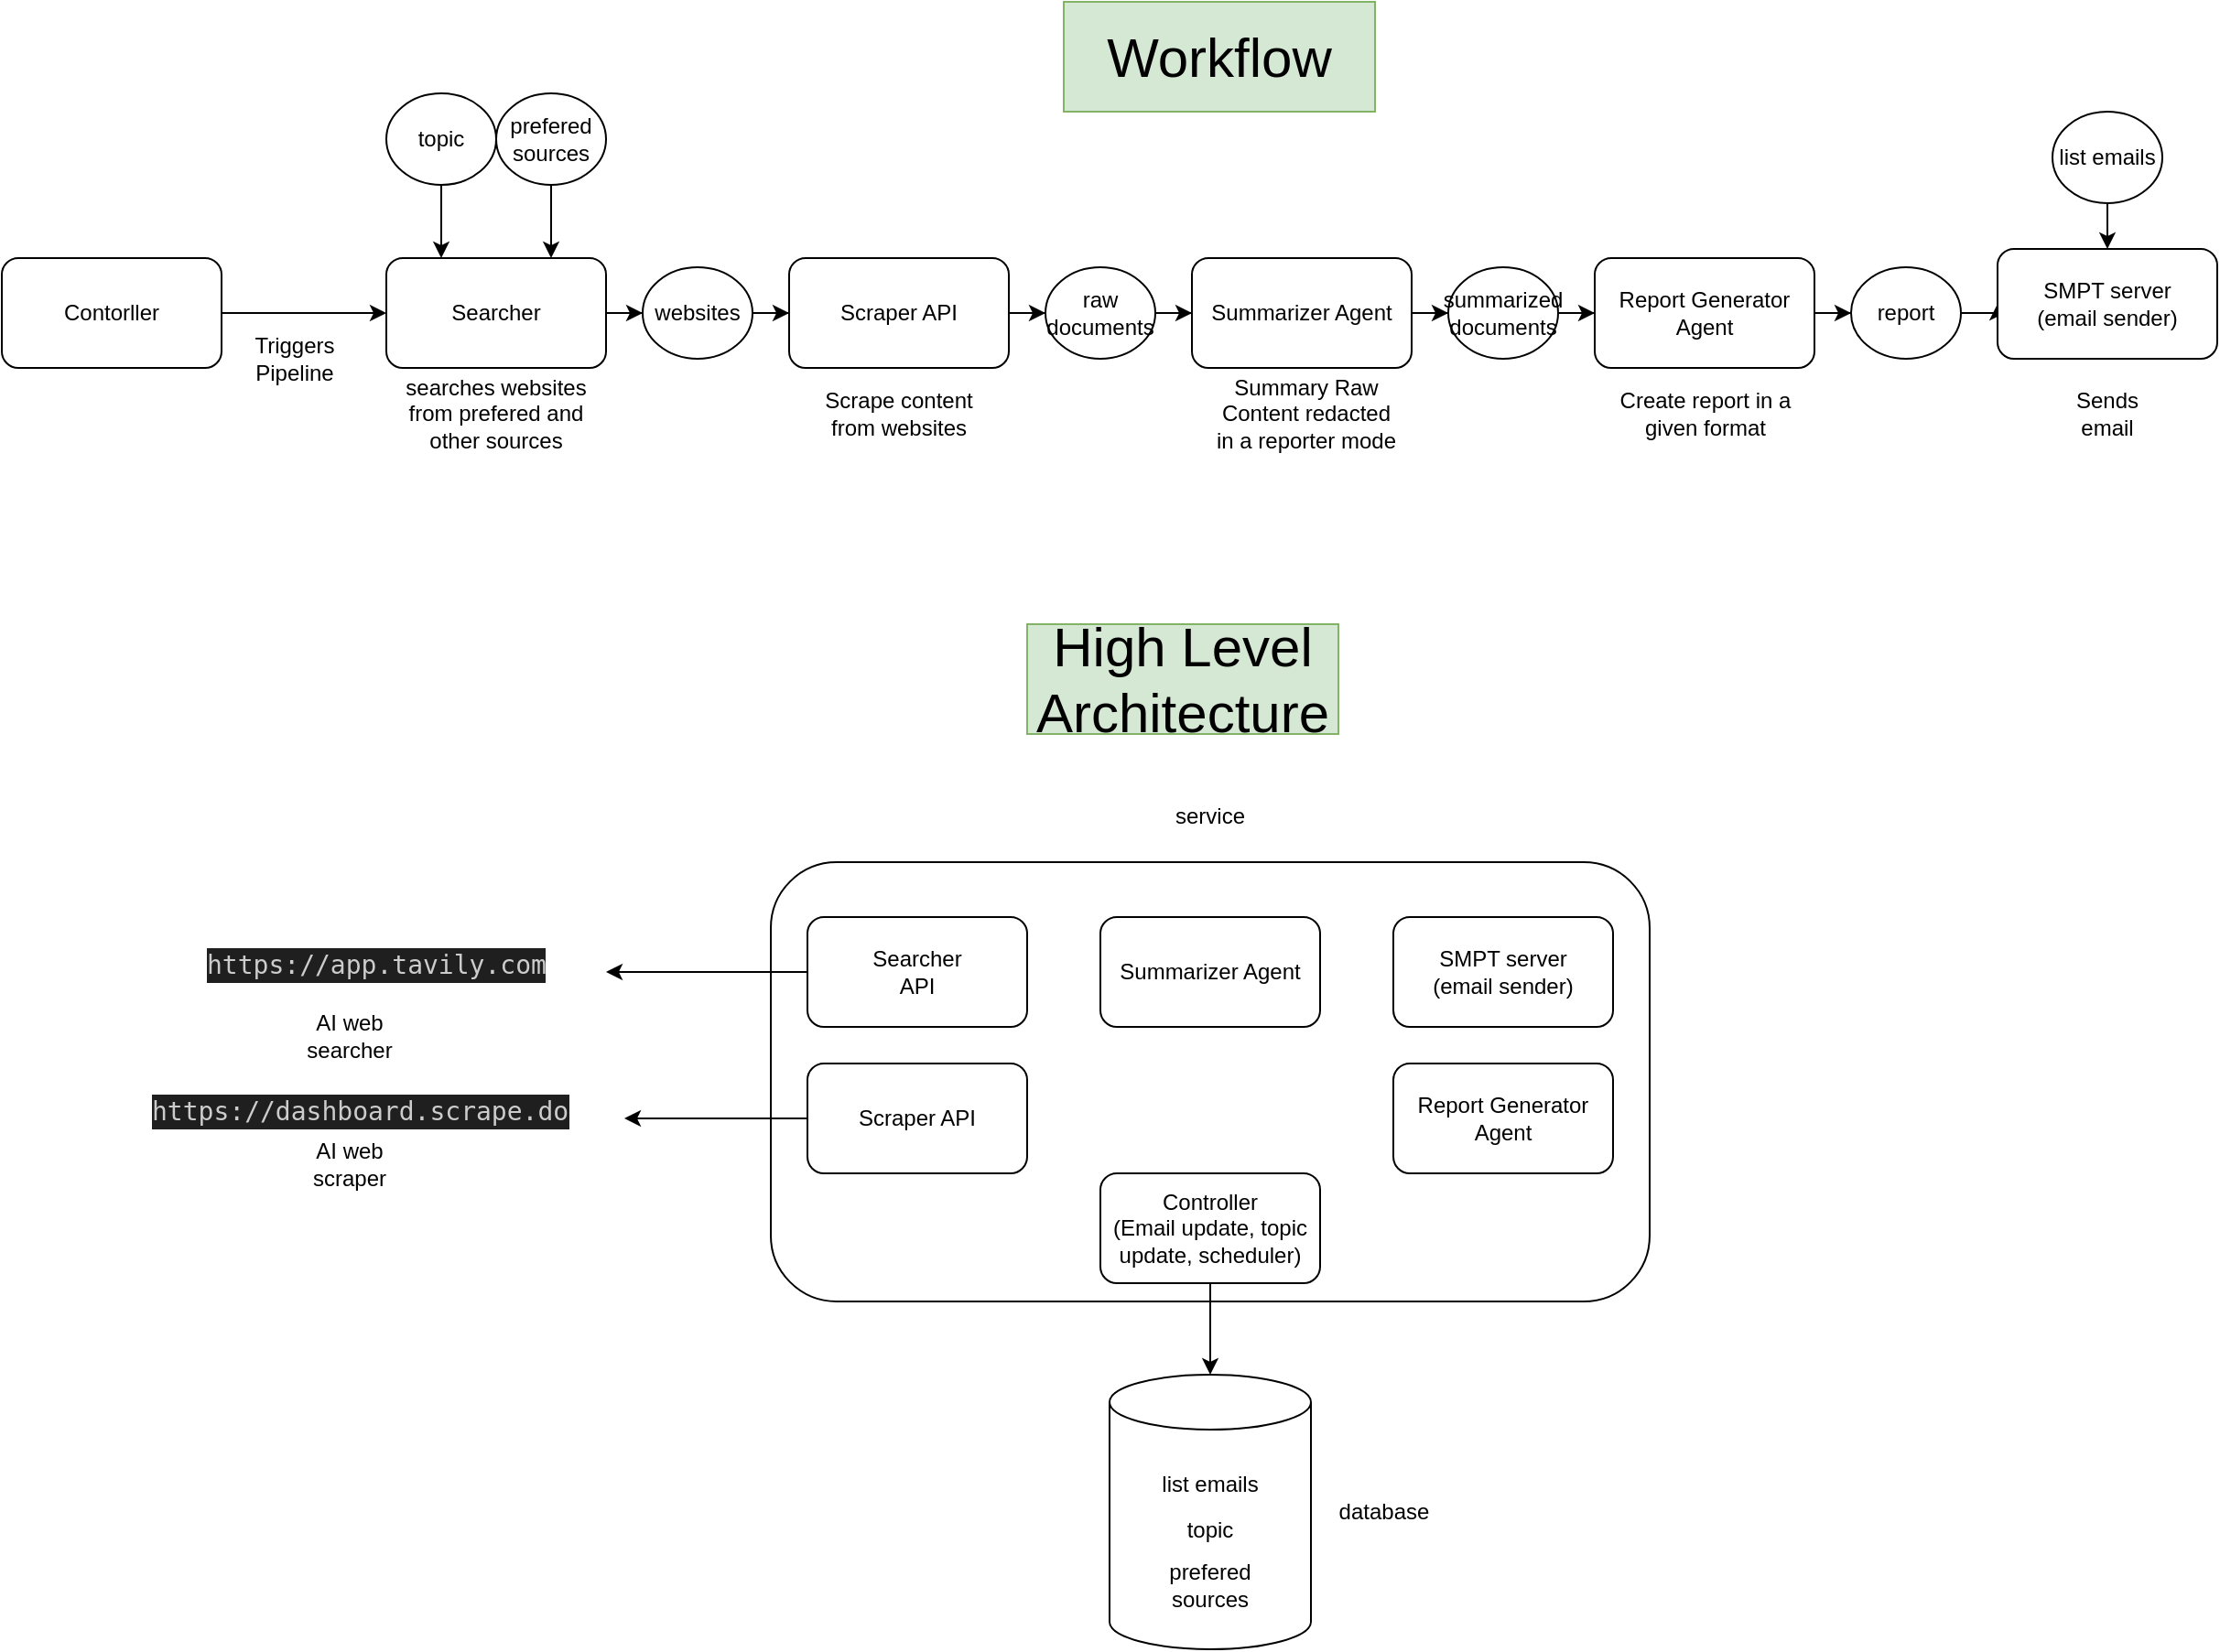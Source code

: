 <mxfile version="28.0.6">
  <diagram name="Page-1" id="0VtNbMNNNAqzweLRW1Av">
    <mxGraphModel dx="2276" dy="1925" grid="1" gridSize="10" guides="1" tooltips="1" connect="1" arrows="1" fold="1" page="1" pageScale="1" pageWidth="850" pageHeight="1100" math="0" shadow="0">
      <root>
        <mxCell id="0" />
        <mxCell id="1" parent="0" />
        <mxCell id="PJ2a2OqfzcE5aiav7H6f-1" value="" style="shape=cylinder3;whiteSpace=wrap;html=1;boundedLbl=1;backgroundOutline=1;size=15;" vertex="1" parent="1">
          <mxGeometry x="235" y="380" width="110" height="150" as="geometry" />
        </mxCell>
        <mxCell id="PJ2a2OqfzcE5aiav7H6f-2" value="list emails" style="text;html=1;align=center;verticalAlign=middle;whiteSpace=wrap;rounded=0;" vertex="1" parent="1">
          <mxGeometry x="260" y="425" width="60" height="30" as="geometry" />
        </mxCell>
        <mxCell id="PJ2a2OqfzcE5aiav7H6f-3" value="topic" style="text;html=1;align=center;verticalAlign=middle;whiteSpace=wrap;rounded=0;" vertex="1" parent="1">
          <mxGeometry x="260" y="450" width="60" height="30" as="geometry" />
        </mxCell>
        <mxCell id="PJ2a2OqfzcE5aiav7H6f-4" value="prefered sources" style="text;html=1;align=center;verticalAlign=middle;whiteSpace=wrap;rounded=0;" vertex="1" parent="1">
          <mxGeometry x="260" y="480" width="60" height="30" as="geometry" />
        </mxCell>
        <mxCell id="PJ2a2OqfzcE5aiav7H6f-5" value="" style="rounded=1;whiteSpace=wrap;html=1;" vertex="1" parent="1">
          <mxGeometry x="50" y="100" width="480" height="240" as="geometry" />
        </mxCell>
        <mxCell id="PJ2a2OqfzcE5aiav7H6f-6" value="service" style="text;html=1;align=center;verticalAlign=middle;whiteSpace=wrap;rounded=0;" vertex="1" parent="1">
          <mxGeometry x="260" y="60" width="60" height="30" as="geometry" />
        </mxCell>
        <mxCell id="PJ2a2OqfzcE5aiav7H6f-9" style="edgeStyle=orthogonalEdgeStyle;rounded=0;orthogonalLoop=1;jettySize=auto;html=1;entryX=1;entryY=0.5;entryDx=0;entryDy=0;" edge="1" parent="1" source="PJ2a2OqfzcE5aiav7H6f-7" target="PJ2a2OqfzcE5aiav7H6f-8">
          <mxGeometry relative="1" as="geometry" />
        </mxCell>
        <mxCell id="PJ2a2OqfzcE5aiav7H6f-7" value="Searcher&lt;br&gt;API" style="rounded=1;whiteSpace=wrap;html=1;" vertex="1" parent="1">
          <mxGeometry x="70" y="130" width="120" height="60" as="geometry" />
        </mxCell>
        <UserObject label="&lt;div style=&quot;color: #cccccc;background-color: #1f1f1f;font-family: &#39;Droid Sans Mono&#39;, &#39;monospace&#39;, monospace;font-weight: normal;font-size: 14px;line-height: 19px;white-space: pre;&quot;&gt;&lt;div&gt;&lt;span style=&quot;color: #cccccc;&quot;&gt;https://app.tavily.com&lt;/span&gt;&lt;/div&gt;&lt;/div&gt;" link="&lt;div style=&quot;color: #cccccc;background-color: #1f1f1f;font-family: &#39;Droid Sans Mono&#39;, &#39;monospace&#39;, monospace;font-weight: normal;font-size: 14px;line-height: 19px;white-space: pre;&quot;&gt;&lt;div&gt;&lt;span style=&quot;color: #cccccc;&quot;&gt;https://app.tavily.com&lt;/span&gt;&lt;/div&gt;&lt;/div&gt;" id="PJ2a2OqfzcE5aiav7H6f-8">
          <mxCell style="text;whiteSpace=wrap;html=1;" vertex="1" parent="1">
            <mxGeometry x="-260" y="140" width="220" height="40" as="geometry" />
          </mxCell>
        </UserObject>
        <mxCell id="PJ2a2OqfzcE5aiav7H6f-10" value="AI web searcher" style="text;html=1;align=center;verticalAlign=middle;whiteSpace=wrap;rounded=0;" vertex="1" parent="1">
          <mxGeometry x="-210" y="180" width="60" height="30" as="geometry" />
        </mxCell>
        <mxCell id="PJ2a2OqfzcE5aiav7H6f-13" value="" style="edgeStyle=orthogonalEdgeStyle;rounded=0;orthogonalLoop=1;jettySize=auto;html=1;" edge="1" parent="1" source="PJ2a2OqfzcE5aiav7H6f-11" target="PJ2a2OqfzcE5aiav7H6f-12">
          <mxGeometry relative="1" as="geometry" />
        </mxCell>
        <mxCell id="PJ2a2OqfzcE5aiav7H6f-11" value="Scraper API" style="rounded=1;whiteSpace=wrap;html=1;" vertex="1" parent="1">
          <mxGeometry x="70" y="210" width="120" height="60" as="geometry" />
        </mxCell>
        <UserObject label="&lt;div style=&quot;color: #cccccc;background-color: #1f1f1f;font-family: &#39;Droid Sans Mono&#39;, &#39;monospace&#39;, monospace;font-weight: normal;font-size: 14px;line-height: 19px;white-space: pre;&quot;&gt;&lt;div&gt;&lt;span style=&quot;color: #cccccc;&quot;&gt;https://dashboard.scrape.do&lt;/span&gt;&lt;/div&gt;&lt;/div&gt;" link="&lt;div style=&quot;color: #cccccc;background-color: #1f1f1f;font-family: &#39;Droid Sans Mono&#39;, &#39;monospace&#39;, monospace;font-weight: normal;font-size: 14px;line-height: 19px;white-space: pre;&quot;&gt;&lt;div&gt;&lt;span style=&quot;color: #cccccc;&quot;&gt;https://dashboard.scrape.do&lt;/span&gt;&lt;/div&gt;&lt;/div&gt;" id="PJ2a2OqfzcE5aiav7H6f-12">
          <mxCell style="text;whiteSpace=wrap;html=1;" vertex="1" parent="1">
            <mxGeometry x="-290" y="220" width="260" height="40" as="geometry" />
          </mxCell>
        </UserObject>
        <mxCell id="PJ2a2OqfzcE5aiav7H6f-14" value="AI web scraper" style="text;html=1;align=center;verticalAlign=middle;whiteSpace=wrap;rounded=0;" vertex="1" parent="1">
          <mxGeometry x="-210" y="250" width="60" height="30" as="geometry" />
        </mxCell>
        <mxCell id="PJ2a2OqfzcE5aiav7H6f-15" value="Summarizer Agent" style="rounded=1;whiteSpace=wrap;html=1;" vertex="1" parent="1">
          <mxGeometry x="230" y="130" width="120" height="60" as="geometry" />
        </mxCell>
        <mxCell id="PJ2a2OqfzcE5aiav7H6f-16" value="Report Generator Agent" style="rounded=1;whiteSpace=wrap;html=1;" vertex="1" parent="1">
          <mxGeometry x="390" y="210" width="120" height="60" as="geometry" />
        </mxCell>
        <mxCell id="PJ2a2OqfzcE5aiav7H6f-17" value="SMPT server&lt;br&gt;(email sender)" style="rounded=1;whiteSpace=wrap;html=1;" vertex="1" parent="1">
          <mxGeometry x="390" y="130" width="120" height="60" as="geometry" />
        </mxCell>
        <mxCell id="PJ2a2OqfzcE5aiav7H6f-19" value="" style="edgeStyle=orthogonalEdgeStyle;rounded=0;orthogonalLoop=1;jettySize=auto;html=1;entryX=0.5;entryY=0;entryDx=0;entryDy=0;entryPerimeter=0;" edge="1" parent="1" source="PJ2a2OqfzcE5aiav7H6f-18" target="PJ2a2OqfzcE5aiav7H6f-1">
          <mxGeometry relative="1" as="geometry" />
        </mxCell>
        <mxCell id="PJ2a2OqfzcE5aiav7H6f-18" value="Controller&lt;br&gt;(Email update, topic update, scheduler)" style="rounded=1;whiteSpace=wrap;html=1;" vertex="1" parent="1">
          <mxGeometry x="230" y="270" width="120" height="60" as="geometry" />
        </mxCell>
        <mxCell id="PJ2a2OqfzcE5aiav7H6f-21" value="database" style="text;html=1;align=center;verticalAlign=middle;whiteSpace=wrap;rounded=0;" vertex="1" parent="1">
          <mxGeometry x="355" y="440" width="60" height="30" as="geometry" />
        </mxCell>
        <mxCell id="PJ2a2OqfzcE5aiav7H6f-22" value="Workflow" style="text;html=1;align=center;verticalAlign=middle;whiteSpace=wrap;rounded=0;strokeWidth=1;fillColor=#d5e8d4;strokeColor=#82b366;fontSize=30;" vertex="1" parent="1">
          <mxGeometry x="210" y="-370" width="170" height="60" as="geometry" />
        </mxCell>
        <mxCell id="PJ2a2OqfzcE5aiav7H6f-29" value="" style="edgeStyle=orthogonalEdgeStyle;rounded=0;orthogonalLoop=1;jettySize=auto;html=1;" edge="1" parent="1" source="PJ2a2OqfzcE5aiav7H6f-23" target="PJ2a2OqfzcE5aiav7H6f-28">
          <mxGeometry relative="1" as="geometry" />
        </mxCell>
        <mxCell id="PJ2a2OqfzcE5aiav7H6f-23" value="Searcher" style="rounded=1;whiteSpace=wrap;html=1;" vertex="1" parent="1">
          <mxGeometry x="-160" y="-230" width="120" height="60" as="geometry" />
        </mxCell>
        <mxCell id="PJ2a2OqfzcE5aiav7H6f-62" style="edgeStyle=orthogonalEdgeStyle;rounded=0;orthogonalLoop=1;jettySize=auto;html=1;entryX=0.25;entryY=0;entryDx=0;entryDy=0;" edge="1" parent="1" source="PJ2a2OqfzcE5aiav7H6f-24" target="PJ2a2OqfzcE5aiav7H6f-23">
          <mxGeometry relative="1" as="geometry" />
        </mxCell>
        <mxCell id="PJ2a2OqfzcE5aiav7H6f-24" value="topic" style="ellipse;whiteSpace=wrap;html=1;" vertex="1" parent="1">
          <mxGeometry x="-160" y="-320" width="60" height="50" as="geometry" />
        </mxCell>
        <mxCell id="PJ2a2OqfzcE5aiav7H6f-26" value="searches websites from prefered and other sources" style="text;html=1;align=center;verticalAlign=middle;whiteSpace=wrap;rounded=0;" vertex="1" parent="1">
          <mxGeometry x="-155" y="-160" width="110" height="30" as="geometry" />
        </mxCell>
        <mxCell id="PJ2a2OqfzcE5aiav7H6f-40" value="" style="edgeStyle=orthogonalEdgeStyle;rounded=0;orthogonalLoop=1;jettySize=auto;html=1;" edge="1" parent="1" source="PJ2a2OqfzcE5aiav7H6f-27" target="PJ2a2OqfzcE5aiav7H6f-39">
          <mxGeometry relative="1" as="geometry" />
        </mxCell>
        <mxCell id="PJ2a2OqfzcE5aiav7H6f-27" value="Scraper API" style="rounded=1;whiteSpace=wrap;html=1;" vertex="1" parent="1">
          <mxGeometry x="60" y="-230" width="120" height="60" as="geometry" />
        </mxCell>
        <mxCell id="PJ2a2OqfzcE5aiav7H6f-30" value="" style="edgeStyle=orthogonalEdgeStyle;rounded=0;orthogonalLoop=1;jettySize=auto;html=1;" edge="1" parent="1" source="PJ2a2OqfzcE5aiav7H6f-28" target="PJ2a2OqfzcE5aiav7H6f-27">
          <mxGeometry relative="1" as="geometry" />
        </mxCell>
        <mxCell id="PJ2a2OqfzcE5aiav7H6f-28" value="websites" style="ellipse;whiteSpace=wrap;html=1;" vertex="1" parent="1">
          <mxGeometry x="-20" y="-225" width="60" height="50" as="geometry" />
        </mxCell>
        <mxCell id="PJ2a2OqfzcE5aiav7H6f-34" value="Scrape content from websites" style="text;html=1;align=center;verticalAlign=middle;whiteSpace=wrap;rounded=0;" vertex="1" parent="1">
          <mxGeometry x="75" y="-160" width="90" height="30" as="geometry" />
        </mxCell>
        <mxCell id="PJ2a2OqfzcE5aiav7H6f-61" style="edgeStyle=orthogonalEdgeStyle;rounded=0;orthogonalLoop=1;jettySize=auto;html=1;entryX=0.75;entryY=0;entryDx=0;entryDy=0;" edge="1" parent="1" source="PJ2a2OqfzcE5aiav7H6f-35" target="PJ2a2OqfzcE5aiav7H6f-23">
          <mxGeometry relative="1" as="geometry" />
        </mxCell>
        <mxCell id="PJ2a2OqfzcE5aiav7H6f-35" value="prefered sources" style="ellipse;whiteSpace=wrap;html=1;" vertex="1" parent="1">
          <mxGeometry x="-100" y="-320" width="60" height="50" as="geometry" />
        </mxCell>
        <mxCell id="PJ2a2OqfzcE5aiav7H6f-46" value="" style="edgeStyle=orthogonalEdgeStyle;rounded=0;orthogonalLoop=1;jettySize=auto;html=1;" edge="1" parent="1" source="PJ2a2OqfzcE5aiav7H6f-38" target="PJ2a2OqfzcE5aiav7H6f-44">
          <mxGeometry relative="1" as="geometry" />
        </mxCell>
        <mxCell id="PJ2a2OqfzcE5aiav7H6f-38" value="Summarizer Agent" style="rounded=1;whiteSpace=wrap;html=1;" vertex="1" parent="1">
          <mxGeometry x="280" y="-230" width="120" height="60" as="geometry" />
        </mxCell>
        <mxCell id="PJ2a2OqfzcE5aiav7H6f-41" value="" style="edgeStyle=orthogonalEdgeStyle;rounded=0;orthogonalLoop=1;jettySize=auto;html=1;" edge="1" parent="1" source="PJ2a2OqfzcE5aiav7H6f-39" target="PJ2a2OqfzcE5aiav7H6f-38">
          <mxGeometry relative="1" as="geometry" />
        </mxCell>
        <mxCell id="PJ2a2OqfzcE5aiav7H6f-39" value="raw documents" style="ellipse;whiteSpace=wrap;html=1;" vertex="1" parent="1">
          <mxGeometry x="200" y="-225" width="60" height="50" as="geometry" />
        </mxCell>
        <mxCell id="PJ2a2OqfzcE5aiav7H6f-42" value="Summary Raw Content redacted in a reporter mode" style="text;html=1;align=center;verticalAlign=middle;whiteSpace=wrap;rounded=0;" vertex="1" parent="1">
          <mxGeometry x="290" y="-160" width="105" height="30" as="geometry" />
        </mxCell>
        <mxCell id="PJ2a2OqfzcE5aiav7H6f-49" value="" style="edgeStyle=orthogonalEdgeStyle;rounded=0;orthogonalLoop=1;jettySize=auto;html=1;" edge="1" parent="1" source="PJ2a2OqfzcE5aiav7H6f-43" target="PJ2a2OqfzcE5aiav7H6f-48">
          <mxGeometry relative="1" as="geometry" />
        </mxCell>
        <mxCell id="PJ2a2OqfzcE5aiav7H6f-43" value="Report Generator Agent" style="rounded=1;whiteSpace=wrap;html=1;" vertex="1" parent="1">
          <mxGeometry x="500" y="-230" width="120" height="60" as="geometry" />
        </mxCell>
        <mxCell id="PJ2a2OqfzcE5aiav7H6f-45" value="" style="edgeStyle=orthogonalEdgeStyle;rounded=0;orthogonalLoop=1;jettySize=auto;html=1;" edge="1" parent="1" source="PJ2a2OqfzcE5aiav7H6f-44" target="PJ2a2OqfzcE5aiav7H6f-43">
          <mxGeometry relative="1" as="geometry" />
        </mxCell>
        <mxCell id="PJ2a2OqfzcE5aiav7H6f-44" value="summarized documents" style="ellipse;whiteSpace=wrap;html=1;" vertex="1" parent="1">
          <mxGeometry x="420" y="-225" width="60" height="50" as="geometry" />
        </mxCell>
        <mxCell id="PJ2a2OqfzcE5aiav7H6f-47" value="Create report in a given format" style="text;html=1;align=center;verticalAlign=middle;whiteSpace=wrap;rounded=0;" vertex="1" parent="1">
          <mxGeometry x="507.5" y="-160" width="105" height="30" as="geometry" />
        </mxCell>
        <mxCell id="PJ2a2OqfzcE5aiav7H6f-52" value="" style="edgeStyle=orthogonalEdgeStyle;rounded=0;orthogonalLoop=1;jettySize=auto;html=1;" edge="1" parent="1" source="PJ2a2OqfzcE5aiav7H6f-48" target="PJ2a2OqfzcE5aiav7H6f-51">
          <mxGeometry relative="1" as="geometry" />
        </mxCell>
        <mxCell id="PJ2a2OqfzcE5aiav7H6f-48" value="report" style="ellipse;whiteSpace=wrap;html=1;" vertex="1" parent="1">
          <mxGeometry x="640" y="-225" width="60" height="50" as="geometry" />
        </mxCell>
        <mxCell id="PJ2a2OqfzcE5aiav7H6f-51" value="SMPT server&lt;br&gt;(email sender)" style="rounded=1;whiteSpace=wrap;html=1;" vertex="1" parent="1">
          <mxGeometry x="720" y="-235" width="120" height="60" as="geometry" />
        </mxCell>
        <mxCell id="PJ2a2OqfzcE5aiav7H6f-53" value="Sends email" style="text;html=1;align=center;verticalAlign=middle;whiteSpace=wrap;rounded=0;" vertex="1" parent="1">
          <mxGeometry x="750" y="-160" width="60" height="30" as="geometry" />
        </mxCell>
        <mxCell id="PJ2a2OqfzcE5aiav7H6f-56" style="edgeStyle=orthogonalEdgeStyle;rounded=0;orthogonalLoop=1;jettySize=auto;html=1;entryX=0.5;entryY=0;entryDx=0;entryDy=0;" edge="1" parent="1" source="PJ2a2OqfzcE5aiav7H6f-54" target="PJ2a2OqfzcE5aiav7H6f-51">
          <mxGeometry relative="1" as="geometry" />
        </mxCell>
        <mxCell id="PJ2a2OqfzcE5aiav7H6f-54" value="list emails" style="ellipse;whiteSpace=wrap;html=1;" vertex="1" parent="1">
          <mxGeometry x="750" y="-310" width="60" height="50" as="geometry" />
        </mxCell>
        <mxCell id="PJ2a2OqfzcE5aiav7H6f-58" style="edgeStyle=orthogonalEdgeStyle;rounded=0;orthogonalLoop=1;jettySize=auto;html=1;entryX=0;entryY=0.5;entryDx=0;entryDy=0;" edge="1" parent="1" source="PJ2a2OqfzcE5aiav7H6f-57" target="PJ2a2OqfzcE5aiav7H6f-23">
          <mxGeometry relative="1" as="geometry" />
        </mxCell>
        <mxCell id="PJ2a2OqfzcE5aiav7H6f-57" value="Contorller" style="rounded=1;whiteSpace=wrap;html=1;" vertex="1" parent="1">
          <mxGeometry x="-370" y="-230" width="120" height="60" as="geometry" />
        </mxCell>
        <mxCell id="PJ2a2OqfzcE5aiav7H6f-63" value="Triggers Pipeline" style="text;html=1;align=center;verticalAlign=middle;whiteSpace=wrap;rounded=0;" vertex="1" parent="1">
          <mxGeometry x="-240" y="-190" width="60" height="30" as="geometry" />
        </mxCell>
        <mxCell id="PJ2a2OqfzcE5aiav7H6f-64" value="High Level Architecture" style="text;html=1;align=center;verticalAlign=middle;whiteSpace=wrap;rounded=0;strokeWidth=1;fillColor=#d5e8d4;strokeColor=#82b366;fontSize=30;" vertex="1" parent="1">
          <mxGeometry x="190" y="-30" width="170" height="60" as="geometry" />
        </mxCell>
      </root>
    </mxGraphModel>
  </diagram>
</mxfile>
